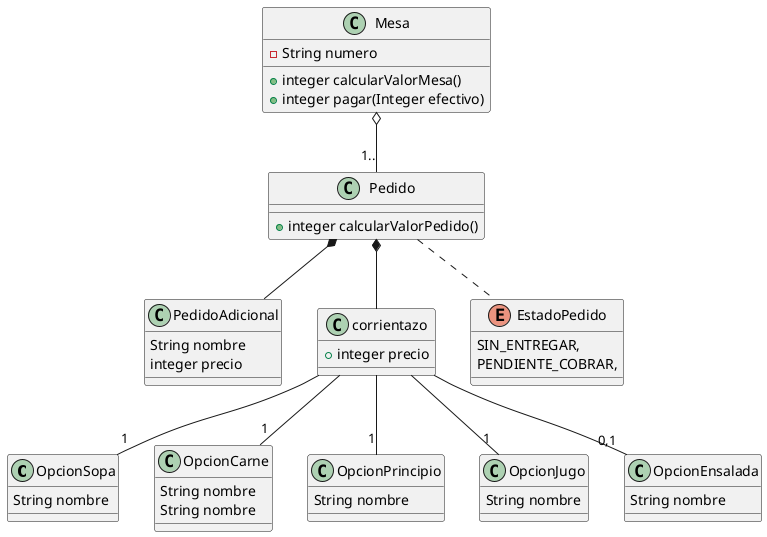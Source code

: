 @startuml

class OpcionSopa {
    String nombre
}
class OpcionCarne {
    String nombre
}
class OpcionPrincipio {
    String nombre
}
class OpcionJugo {
    String nombre
}
class OpcionEnsalada {
    String nombre
}

class PedidoAdicional{
String nombre
integer precio
}
class OpcionCarne {
    String nombre
}

class Mesa{
    - String numero
    + integer calcularValorMesa()
    + integer pagar(Integer efectivo)

}

class corrientazo{
   + integer precio
}


class Pedido{
+ integer calcularValorPedido()
}

enum EstadoPedido{
    SIN_ENTREGAR,
    PENDIENTE_COBRAR,

}


Mesa o--"1.." Pedido
corrientazo --"1" OpcionCarne
corrientazo --"1" OpcionSopa
corrientazo --"0,1" OpcionEnsalada
corrientazo --"1" OpcionPrincipio
corrientazo --"1" OpcionJugo
Pedido *-- PedidoAdicional
Pedido *-- corrientazo

Pedido .. EstadoPedido





@enduml